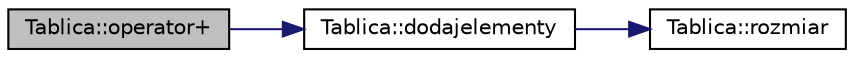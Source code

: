 digraph "Tablica::operator+"
{
  edge [fontname="Helvetica",fontsize="10",labelfontname="Helvetica",labelfontsize="10"];
  node [fontname="Helvetica",fontsize="10",shape=record];
  rankdir="LR";
  Node1 [label="Tablica::operator+",height=0.2,width=0.4,color="black", fillcolor="grey75", style="filled" fontcolor="black"];
  Node1 -> Node2 [color="midnightblue",fontsize="10",style="solid"];
  Node2 [label="Tablica::dodajelementy",height=0.2,width=0.4,color="black", fillcolor="white", style="filled",URL="$class_tablica.html#ad139387fb64394e133e1e1b3402f7290"];
  Node2 -> Node3 [color="midnightblue",fontsize="10",style="solid"];
  Node3 [label="Tablica::rozmiar",height=0.2,width=0.4,color="black", fillcolor="white", style="filled",URL="$class_tablica.html#acf3f8d852711619ed205e1569f40f789"];
}
